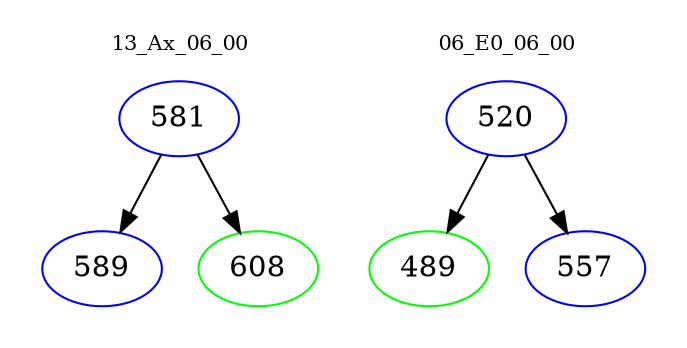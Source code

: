 digraph{
subgraph cluster_0 {
color = white
label = "13_Ax_06_00";
fontsize=10;
T0_581 [label="581", color="blue"]
T0_581 -> T0_589 [color="black"]
T0_589 [label="589", color="blue"]
T0_581 -> T0_608 [color="black"]
T0_608 [label="608", color="green"]
}
subgraph cluster_1 {
color = white
label = "06_E0_06_00";
fontsize=10;
T1_520 [label="520", color="blue"]
T1_520 -> T1_489 [color="black"]
T1_489 [label="489", color="green"]
T1_520 -> T1_557 [color="black"]
T1_557 [label="557", color="blue"]
}
}
